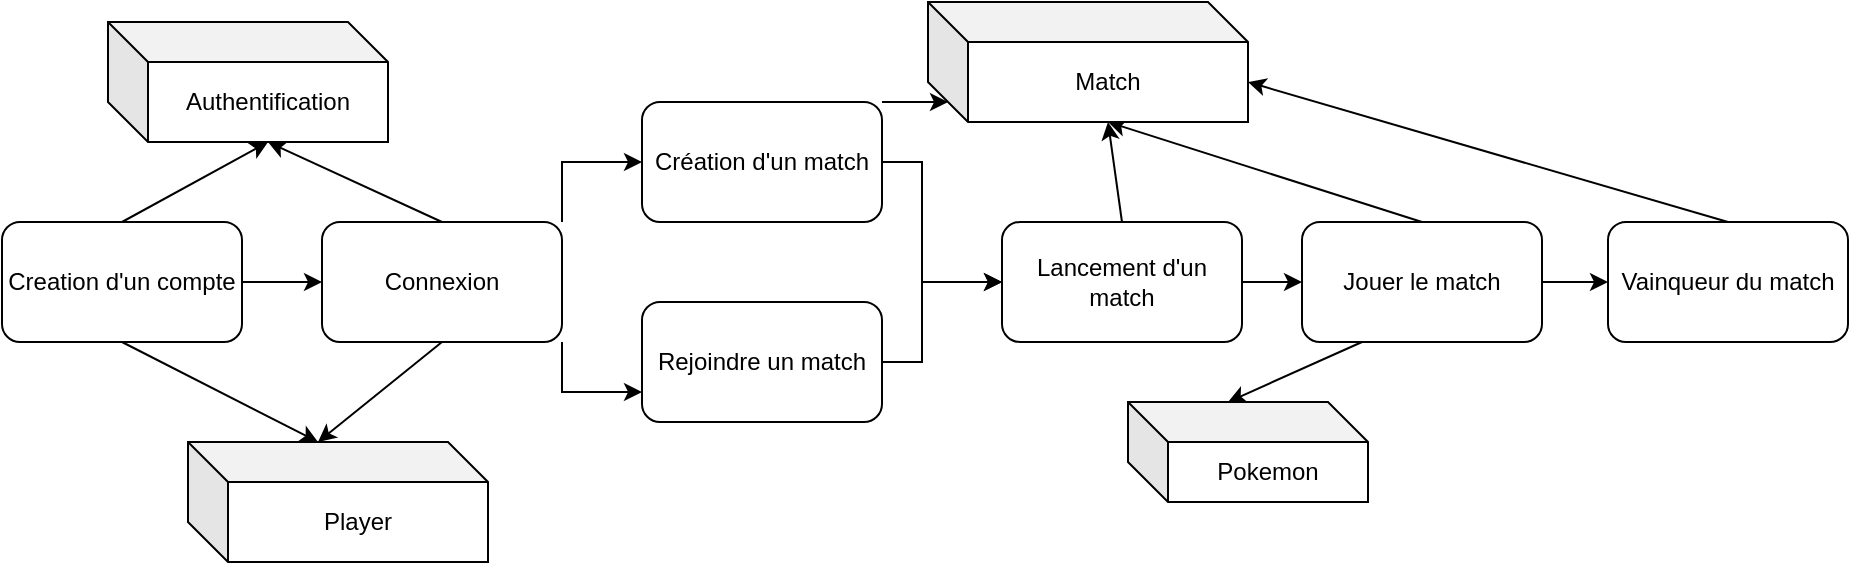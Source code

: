 <mxfile version="20.5.3"><diagram id="zyG02xK4tNBw4VllBhd-" name="Page-1"><mxGraphModel dx="1038" dy="546" grid="1" gridSize="10" guides="1" tooltips="1" connect="1" arrows="1" fold="1" page="1" pageScale="1" pageWidth="827" pageHeight="1169" math="0" shadow="0"><root><mxCell id="0"/><mxCell id="1" parent="0"/><mxCell id="_3C1GDao-ru0nP3BHzA7-7" style="edgeStyle=orthogonalEdgeStyle;rounded=0;orthogonalLoop=1;jettySize=auto;html=1;exitX=1;exitY=0;exitDx=0;exitDy=0;entryX=0;entryY=0.5;entryDx=0;entryDy=0;" edge="1" parent="1" source="_3C1GDao-ru0nP3BHzA7-1" target="_3C1GDao-ru0nP3BHzA7-5"><mxGeometry relative="1" as="geometry"/></mxCell><mxCell id="_3C1GDao-ru0nP3BHzA7-11" style="edgeStyle=orthogonalEdgeStyle;rounded=0;orthogonalLoop=1;jettySize=auto;html=1;exitX=1;exitY=1;exitDx=0;exitDy=0;entryX=0;entryY=0.75;entryDx=0;entryDy=0;" edge="1" parent="1" source="_3C1GDao-ru0nP3BHzA7-1" target="_3C1GDao-ru0nP3BHzA7-4"><mxGeometry relative="1" as="geometry"/></mxCell><mxCell id="_3C1GDao-ru0nP3BHzA7-25" style="edgeStyle=none;rounded=0;orthogonalLoop=1;jettySize=auto;html=1;exitX=0.5;exitY=0;exitDx=0;exitDy=0;entryX=0;entryY=0;entryDx=80;entryDy=60;entryPerimeter=0;" edge="1" parent="1" source="_3C1GDao-ru0nP3BHzA7-1" target="_3C1GDao-ru0nP3BHzA7-18"><mxGeometry relative="1" as="geometry"><mxPoint x="210" y="207.586" as="targetPoint"/></mxGeometry></mxCell><mxCell id="_3C1GDao-ru0nP3BHzA7-41" style="edgeStyle=none;rounded=0;orthogonalLoop=1;jettySize=auto;html=1;exitX=0.5;exitY=1;exitDx=0;exitDy=0;entryX=0;entryY=0;entryDx=65;entryDy=0;entryPerimeter=0;" edge="1" parent="1" source="_3C1GDao-ru0nP3BHzA7-1" target="_3C1GDao-ru0nP3BHzA7-39"><mxGeometry relative="1" as="geometry"><mxPoint x="210" y="292.414" as="targetPoint"/></mxGeometry></mxCell><mxCell id="_3C1GDao-ru0nP3BHzA7-1" value="Connexion" style="rounded=1;whiteSpace=wrap;html=1;" vertex="1" parent="1"><mxGeometry x="177" y="220" width="120" height="60" as="geometry"/></mxCell><mxCell id="_3C1GDao-ru0nP3BHzA7-6" style="edgeStyle=orthogonalEdgeStyle;rounded=0;orthogonalLoop=1;jettySize=auto;html=1;exitX=1;exitY=0.5;exitDx=0;exitDy=0;" edge="1" parent="1" source="_3C1GDao-ru0nP3BHzA7-2" target="_3C1GDao-ru0nP3BHzA7-1"><mxGeometry relative="1" as="geometry"/></mxCell><mxCell id="_3C1GDao-ru0nP3BHzA7-22" style="edgeStyle=orthogonalEdgeStyle;rounded=0;orthogonalLoop=1;jettySize=auto;html=1;exitX=0.5;exitY=0;exitDx=0;exitDy=0;" edge="1" parent="1" source="_3C1GDao-ru0nP3BHzA7-2"><mxGeometry relative="1" as="geometry"><mxPoint x="77" y="220" as="targetPoint"/></mxGeometry></mxCell><mxCell id="_3C1GDao-ru0nP3BHzA7-23" style="edgeStyle=none;rounded=0;orthogonalLoop=1;jettySize=auto;html=1;exitX=0.5;exitY=0;exitDx=0;exitDy=0;entryX=0;entryY=0;entryDx=80;entryDy=60;entryPerimeter=0;" edge="1" parent="1" source="_3C1GDao-ru0nP3BHzA7-2" target="_3C1GDao-ru0nP3BHzA7-18"><mxGeometry relative="1" as="geometry"/></mxCell><mxCell id="_3C1GDao-ru0nP3BHzA7-42" style="edgeStyle=none;rounded=0;orthogonalLoop=1;jettySize=auto;html=1;exitX=0.5;exitY=1;exitDx=0;exitDy=0;entryX=0;entryY=0;entryDx=65;entryDy=0;entryPerimeter=0;" edge="1" parent="1" source="_3C1GDao-ru0nP3BHzA7-2" target="_3C1GDao-ru0nP3BHzA7-39"><mxGeometry relative="1" as="geometry"/></mxCell><mxCell id="_3C1GDao-ru0nP3BHzA7-2" value="Creation d'un compte" style="rounded=1;whiteSpace=wrap;html=1;" vertex="1" parent="1"><mxGeometry x="17" y="220" width="120" height="60" as="geometry"/></mxCell><mxCell id="_3C1GDao-ru0nP3BHzA7-16" style="edgeStyle=orthogonalEdgeStyle;rounded=0;orthogonalLoop=1;jettySize=auto;html=1;exitX=1;exitY=0.5;exitDx=0;exitDy=0;entryX=0;entryY=0.5;entryDx=0;entryDy=0;" edge="1" parent="1" source="_3C1GDao-ru0nP3BHzA7-3" target="_3C1GDao-ru0nP3BHzA7-14"><mxGeometry relative="1" as="geometry"/></mxCell><mxCell id="_3C1GDao-ru0nP3BHzA7-28" style="edgeStyle=none;rounded=0;orthogonalLoop=1;jettySize=auto;html=1;exitX=0.5;exitY=0;exitDx=0;exitDy=0;entryX=0;entryY=0;entryDx=90;entryDy=60;entryPerimeter=0;" edge="1" parent="1" source="_3C1GDao-ru0nP3BHzA7-3" target="_3C1GDao-ru0nP3BHzA7-26"><mxGeometry relative="1" as="geometry"/></mxCell><mxCell id="_3C1GDao-ru0nP3BHzA7-3" value="Lancement d'un match" style="rounded=1;whiteSpace=wrap;html=1;" vertex="1" parent="1"><mxGeometry x="517" y="220" width="120" height="60" as="geometry"/></mxCell><mxCell id="_3C1GDao-ru0nP3BHzA7-12" style="edgeStyle=orthogonalEdgeStyle;rounded=0;orthogonalLoop=1;jettySize=auto;html=1;exitX=1;exitY=0.5;exitDx=0;exitDy=0;entryX=0;entryY=0.5;entryDx=0;entryDy=0;" edge="1" parent="1" source="_3C1GDao-ru0nP3BHzA7-4" target="_3C1GDao-ru0nP3BHzA7-3"><mxGeometry relative="1" as="geometry"><Array as="points"><mxPoint x="477" y="290"/><mxPoint x="477" y="250"/></Array></mxGeometry></mxCell><mxCell id="_3C1GDao-ru0nP3BHzA7-4" value="Rejoindre un match" style="rounded=1;whiteSpace=wrap;html=1;" vertex="1" parent="1"><mxGeometry x="337" y="260" width="120" height="60" as="geometry"/></mxCell><mxCell id="_3C1GDao-ru0nP3BHzA7-13" style="edgeStyle=orthogonalEdgeStyle;rounded=0;orthogonalLoop=1;jettySize=auto;html=1;exitX=1;exitY=0.5;exitDx=0;exitDy=0;entryX=0;entryY=0.5;entryDx=0;entryDy=0;" edge="1" parent="1" source="_3C1GDao-ru0nP3BHzA7-5" target="_3C1GDao-ru0nP3BHzA7-3"><mxGeometry relative="1" as="geometry"><Array as="points"><mxPoint x="477" y="190"/><mxPoint x="477" y="250"/></Array></mxGeometry></mxCell><mxCell id="_3C1GDao-ru0nP3BHzA7-27" style="edgeStyle=none;rounded=0;orthogonalLoop=1;jettySize=auto;html=1;exitX=1;exitY=0;exitDx=0;exitDy=0;entryX=0;entryY=0;entryDx=10;entryDy=50;entryPerimeter=0;" edge="1" parent="1" source="_3C1GDao-ru0nP3BHzA7-5" target="_3C1GDao-ru0nP3BHzA7-26"><mxGeometry relative="1" as="geometry"/></mxCell><mxCell id="_3C1GDao-ru0nP3BHzA7-5" value="Création d'un match" style="rounded=1;whiteSpace=wrap;html=1;" vertex="1" parent="1"><mxGeometry x="337" y="160" width="120" height="60" as="geometry"/></mxCell><mxCell id="_3C1GDao-ru0nP3BHzA7-17" style="edgeStyle=orthogonalEdgeStyle;rounded=0;orthogonalLoop=1;jettySize=auto;html=1;exitX=1;exitY=0.5;exitDx=0;exitDy=0;entryX=0;entryY=0.5;entryDx=0;entryDy=0;" edge="1" parent="1" source="_3C1GDao-ru0nP3BHzA7-14" target="_3C1GDao-ru0nP3BHzA7-15"><mxGeometry relative="1" as="geometry"><mxPoint x="827" y="250" as="targetPoint"/></mxGeometry></mxCell><mxCell id="_3C1GDao-ru0nP3BHzA7-30" style="edgeStyle=none;rounded=0;orthogonalLoop=1;jettySize=auto;html=1;exitX=0.5;exitY=0;exitDx=0;exitDy=0;entryX=0;entryY=0;entryDx=90;entryDy=60;entryPerimeter=0;" edge="1" parent="1" source="_3C1GDao-ru0nP3BHzA7-14" target="_3C1GDao-ru0nP3BHzA7-26"><mxGeometry relative="1" as="geometry"><mxPoint x="630" y="189.108" as="targetPoint"/></mxGeometry></mxCell><mxCell id="_3C1GDao-ru0nP3BHzA7-38" style="edgeStyle=none;rounded=0;orthogonalLoop=1;jettySize=auto;html=1;exitX=0.25;exitY=1;exitDx=0;exitDy=0;entryX=0;entryY=0;entryDx=50;entryDy=0;entryPerimeter=0;" edge="1" parent="1" source="_3C1GDao-ru0nP3BHzA7-14" target="_3C1GDao-ru0nP3BHzA7-37"><mxGeometry relative="1" as="geometry"/></mxCell><mxCell id="_3C1GDao-ru0nP3BHzA7-14" value="Jouer le match" style="rounded=1;whiteSpace=wrap;html=1;" vertex="1" parent="1"><mxGeometry x="667" y="220" width="120" height="60" as="geometry"/></mxCell><mxCell id="_3C1GDao-ru0nP3BHzA7-31" style="edgeStyle=none;rounded=0;orthogonalLoop=1;jettySize=auto;html=1;exitX=0.5;exitY=0;exitDx=0;exitDy=0;entryX=0;entryY=0;entryDx=160;entryDy=40;entryPerimeter=0;" edge="1" parent="1" source="_3C1GDao-ru0nP3BHzA7-15" target="_3C1GDao-ru0nP3BHzA7-26"><mxGeometry relative="1" as="geometry"/></mxCell><mxCell id="_3C1GDao-ru0nP3BHzA7-15" value="Vainqueur du match" style="rounded=1;whiteSpace=wrap;html=1;" vertex="1" parent="1"><mxGeometry x="820" y="220" width="120" height="60" as="geometry"/></mxCell><mxCell id="_3C1GDao-ru0nP3BHzA7-18" value="Authentification" style="shape=cube;whiteSpace=wrap;html=1;boundedLbl=1;backgroundOutline=1;darkOpacity=0.05;darkOpacity2=0.1;" vertex="1" parent="1"><mxGeometry x="70" y="120" width="140" height="60" as="geometry"/></mxCell><mxCell id="_3C1GDao-ru0nP3BHzA7-26" value="Match" style="shape=cube;whiteSpace=wrap;html=1;boundedLbl=1;backgroundOutline=1;darkOpacity=0.05;darkOpacity2=0.1;" vertex="1" parent="1"><mxGeometry x="480" y="110" width="160" height="60" as="geometry"/></mxCell><mxCell id="_3C1GDao-ru0nP3BHzA7-33" style="edgeStyle=none;rounded=0;orthogonalLoop=1;jettySize=auto;html=1;exitX=0.75;exitY=1;exitDx=0;exitDy=0;" edge="1" parent="1" source="_3C1GDao-ru0nP3BHzA7-4" target="_3C1GDao-ru0nP3BHzA7-4"><mxGeometry relative="1" as="geometry"/></mxCell><mxCell id="_3C1GDao-ru0nP3BHzA7-37" value="Pokemon" style="shape=cube;whiteSpace=wrap;html=1;boundedLbl=1;backgroundOutline=1;darkOpacity=0.05;darkOpacity2=0.1;" vertex="1" parent="1"><mxGeometry x="580" y="310" width="120" height="50" as="geometry"/></mxCell><mxCell id="_3C1GDao-ru0nP3BHzA7-39" value="Player" style="shape=cube;whiteSpace=wrap;html=1;boundedLbl=1;backgroundOutline=1;darkOpacity=0.05;darkOpacity2=0.1;" vertex="1" parent="1"><mxGeometry x="110" y="330" width="150" height="60" as="geometry"/></mxCell></root></mxGraphModel></diagram></mxfile>